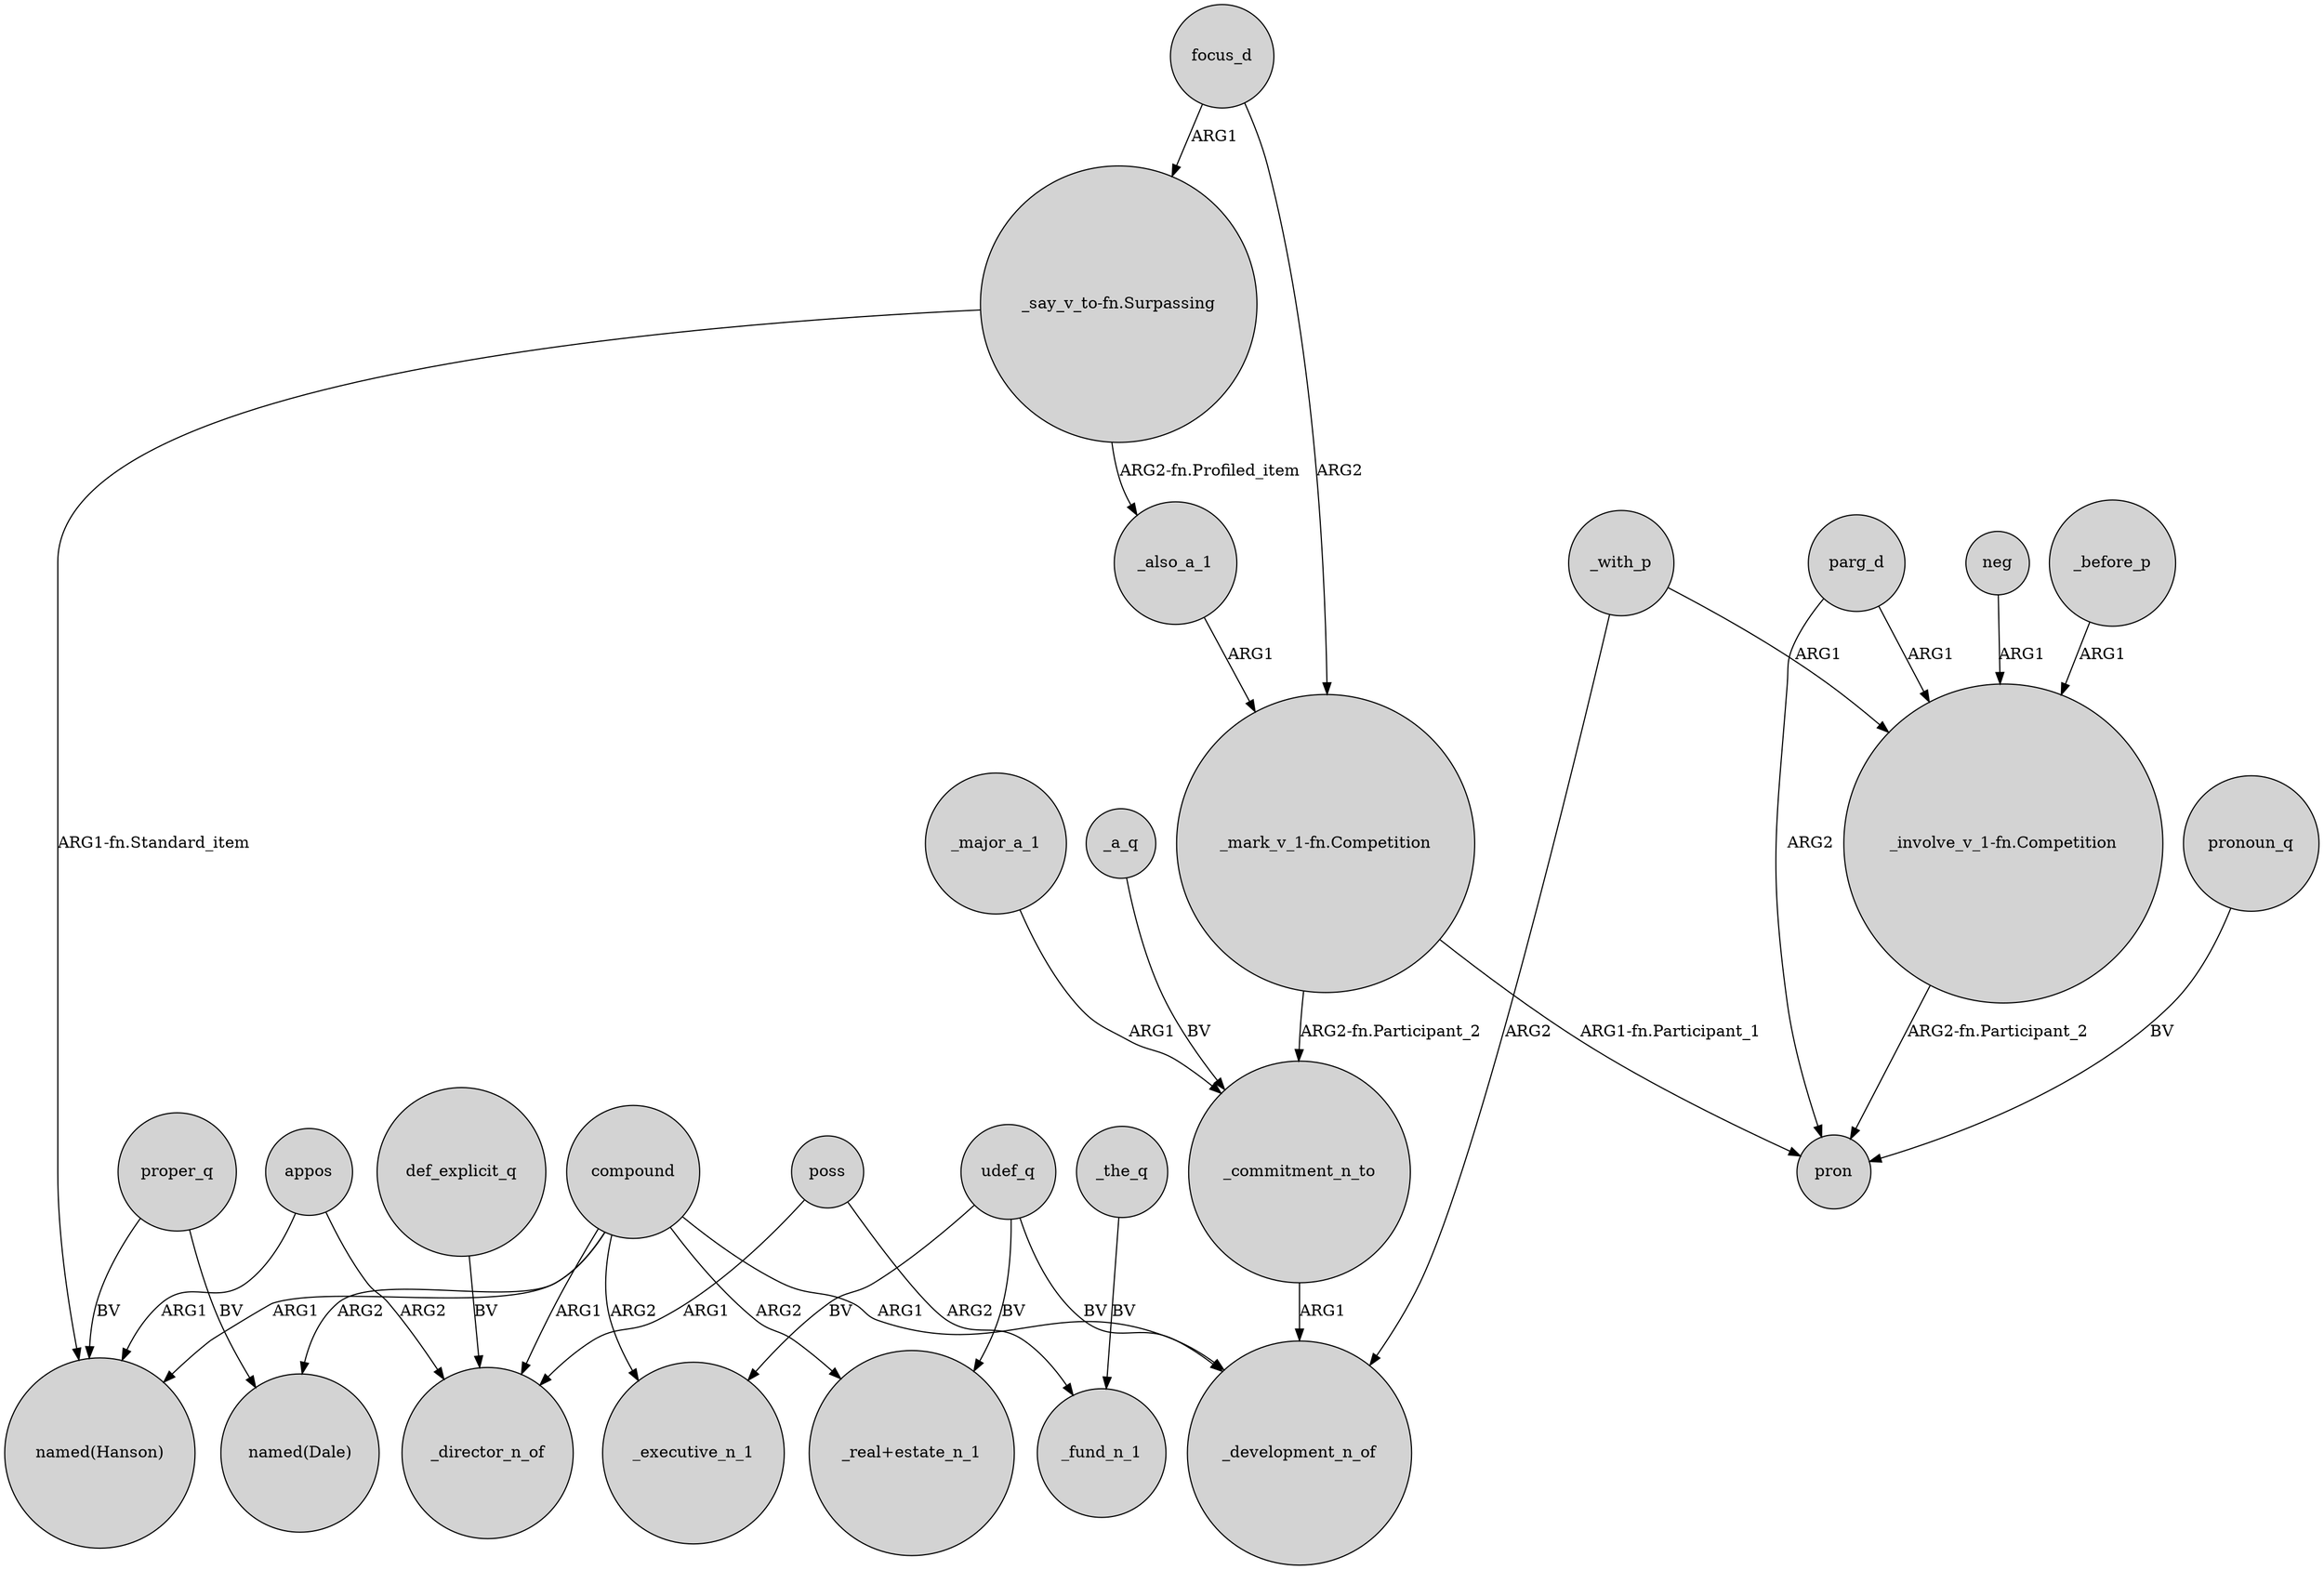 digraph {
	node [shape=circle style=filled]
	"_say_v_to-fn.Surpassing" -> "named(Hanson)" [label="ARG1-fn.Standard_item"]
	def_explicit_q -> _director_n_of [label=BV]
	_the_q -> _fund_n_1 [label=BV]
	"_mark_v_1-fn.Competition" -> pron [label="ARG1-fn.Participant_1"]
	parg_d -> "_involve_v_1-fn.Competition" [label=ARG1]
	_a_q -> _commitment_n_to [label=BV]
	"_mark_v_1-fn.Competition" -> _commitment_n_to [label="ARG2-fn.Participant_2"]
	parg_d -> pron [label=ARG2]
	appos -> "named(Hanson)" [label=ARG1]
	poss -> _director_n_of [label=ARG1]
	_with_p -> "_involve_v_1-fn.Competition" [label=ARG1]
	appos -> _director_n_of [label=ARG2]
	_commitment_n_to -> _development_n_of [label=ARG1]
	compound -> "_real+estate_n_1" [label=ARG2]
	focus_d -> "_mark_v_1-fn.Competition" [label=ARG2]
	compound -> "named(Dale)" [label=ARG2]
	pronoun_q -> pron [label=BV]
	compound -> "named(Hanson)" [label=ARG1]
	udef_q -> _executive_n_1 [label=BV]
	"_say_v_to-fn.Surpassing" -> _also_a_1 [label="ARG2-fn.Profiled_item"]
	_with_p -> _development_n_of [label=ARG2]
	udef_q -> _development_n_of [label=BV]
	neg -> "_involve_v_1-fn.Competition" [label=ARG1]
	_major_a_1 -> _commitment_n_to [label=ARG1]
	_also_a_1 -> "_mark_v_1-fn.Competition" [label=ARG1]
	"_involve_v_1-fn.Competition" -> pron [label="ARG2-fn.Participant_2"]
	proper_q -> "named(Hanson)" [label=BV]
	_before_p -> "_involve_v_1-fn.Competition" [label=ARG1]
	focus_d -> "_say_v_to-fn.Surpassing" [label=ARG1]
	compound -> _director_n_of [label=ARG1]
	udef_q -> "_real+estate_n_1" [label=BV]
	poss -> _fund_n_1 [label=ARG2]
	compound -> _development_n_of [label=ARG1]
	compound -> _executive_n_1 [label=ARG2]
	proper_q -> "named(Dale)" [label=BV]
}
